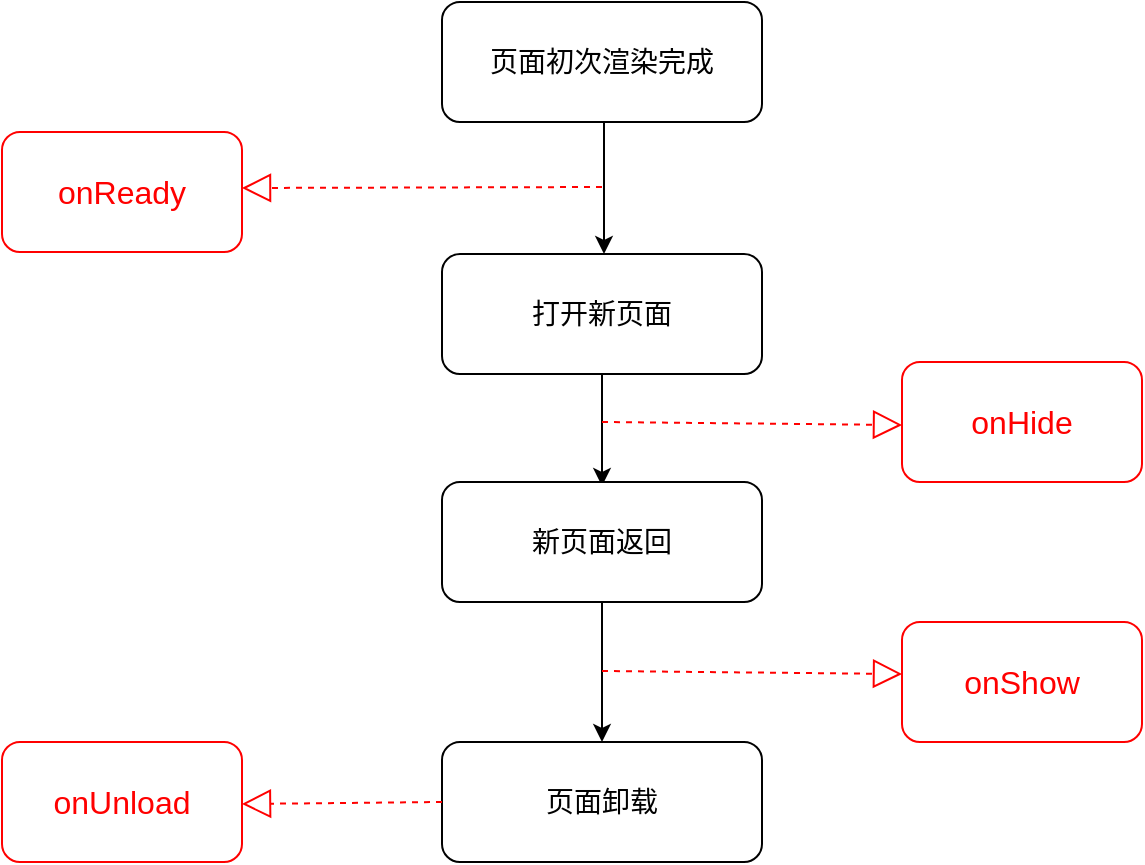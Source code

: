 <mxfile version="12.3.6" type="device" pages="1"><diagram id="brZvQOij73nZ80r4Q5jS" name="Page-1"><mxGraphModel dx="1357" dy="809" grid="1" gridSize="10" guides="1" tooltips="1" connect="1" arrows="1" fold="1" page="1" pageScale="1" pageWidth="827" pageHeight="1169" math="0" shadow="0"><root><mxCell id="0"/><mxCell id="1" parent="0"/><mxCell id="ULIOQv6oWw_Yj32gxkgI-1" value="&lt;font style=&quot;font-size: 14px&quot;&gt;页面初次渲染完成&lt;/font&gt;" style="rounded=1;whiteSpace=wrap;html=1;" vertex="1" parent="1"><mxGeometry x="360" y="40" width="160" height="60" as="geometry"/></mxCell><mxCell id="ULIOQv6oWw_Yj32gxkgI-5" value="" style="endArrow=classic;html=1;" edge="1" parent="1"><mxGeometry width="50" height="50" relative="1" as="geometry"><mxPoint x="441" y="100.5" as="sourcePoint"/><mxPoint x="441" y="166" as="targetPoint"/></mxGeometry></mxCell><mxCell id="ULIOQv6oWw_Yj32gxkgI-6" value="&lt;font style=&quot;font-size: 14px&quot;&gt;打开新页面&lt;/font&gt;" style="rounded=1;whiteSpace=wrap;html=1;" vertex="1" parent="1"><mxGeometry x="360" y="166" width="160" height="60" as="geometry"/></mxCell><mxCell id="ULIOQv6oWw_Yj32gxkgI-8" value="" style="endArrow=block;dashed=1;endFill=0;endSize=12;html=1;fillColor=#f8cecc;strokeColor=#FF0000;" edge="1" parent="1"><mxGeometry width="160" relative="1" as="geometry"><mxPoint x="440" y="132.5" as="sourcePoint"/><mxPoint x="260" y="133" as="targetPoint"/></mxGeometry></mxCell><mxCell id="ULIOQv6oWw_Yj32gxkgI-11" value="&lt;font style=&quot;font-size: 16px&quot; color=&quot;#ff0000&quot;&gt;onReady&lt;/font&gt;" style="rounded=1;whiteSpace=wrap;html=1;strokeColor=#FF0000;" vertex="1" parent="1"><mxGeometry x="140" y="105" width="120" height="60" as="geometry"/></mxCell><mxCell id="ULIOQv6oWw_Yj32gxkgI-12" value="" style="endArrow=classic;html=1;entryX=0.4;entryY=0.033;entryDx=0;entryDy=0;entryPerimeter=0;exitX=0.5;exitY=1;exitDx=0;exitDy=0;" edge="1" parent="1" source="ULIOQv6oWw_Yj32gxkgI-6"><mxGeometry width="50" height="50" relative="1" as="geometry"><mxPoint x="520" y="220" as="sourcePoint"/><mxPoint x="440" y="281.98" as="targetPoint"/></mxGeometry></mxCell><mxCell id="ULIOQv6oWw_Yj32gxkgI-14" value="" style="endArrow=block;dashed=1;endFill=0;endSize=12;html=1;fillColor=#f8cecc;strokeColor=#FF0000;" edge="1" parent="1"><mxGeometry width="160" relative="1" as="geometry"><mxPoint x="440" y="250" as="sourcePoint"/><mxPoint x="590" y="251.5" as="targetPoint"/></mxGeometry></mxCell><mxCell id="ULIOQv6oWw_Yj32gxkgI-15" value="&lt;span style=&quot;color: rgb(255 , 0 , 0) ; font-size: 16px&quot;&gt;onHide&lt;/span&gt;&lt;font style=&quot;font-size: 16px&quot; color=&quot;#ff0000&quot;&gt;&lt;br&gt;&lt;/font&gt;" style="rounded=1;whiteSpace=wrap;html=1;strokeColor=#FF0000;" vertex="1" parent="1"><mxGeometry x="590" y="220" width="120" height="60" as="geometry"/></mxCell><mxCell id="ULIOQv6oWw_Yj32gxkgI-16" value="" style="endArrow=classic;html=1;entryX=0.5;entryY=0;entryDx=0;entryDy=0;exitX=0.5;exitY=1;exitDx=0;exitDy=0;" edge="1" parent="1" source="ULIOQv6oWw_Yj32gxkgI-24"><mxGeometry width="50" height="50" relative="1" as="geometry"><mxPoint x="680" y="300" as="sourcePoint"/><mxPoint x="440" y="410" as="targetPoint"/></mxGeometry></mxCell><mxCell id="ULIOQv6oWw_Yj32gxkgI-18" value="" style="endArrow=block;dashed=1;endFill=0;endSize=12;html=1;fillColor=#f8cecc;strokeColor=#FF0000;" edge="1" parent="1"><mxGeometry width="160" relative="1" as="geometry"><mxPoint x="440" y="374.5" as="sourcePoint"/><mxPoint x="590" y="376" as="targetPoint"/></mxGeometry></mxCell><mxCell id="ULIOQv6oWw_Yj32gxkgI-19" value="&lt;font style=&quot;font-size: 16px&quot; color=&quot;#ff0000&quot;&gt;onShow&lt;br&gt;&lt;/font&gt;" style="rounded=1;whiteSpace=wrap;html=1;strokeColor=#FF0000;" vertex="1" parent="1"><mxGeometry x="590" y="350" width="120" height="60" as="geometry"/></mxCell><mxCell id="ULIOQv6oWw_Yj32gxkgI-21" value="&lt;span style=&quot;font-size: 14px&quot;&gt;页面卸载&lt;/span&gt;" style="rounded=1;whiteSpace=wrap;html=1;" vertex="1" parent="1"><mxGeometry x="360" y="410" width="160" height="60" as="geometry"/></mxCell><mxCell id="ULIOQv6oWw_Yj32gxkgI-22" value="" style="endArrow=block;dashed=1;endFill=0;endSize=12;html=1;fillColor=#f8cecc;strokeColor=#FF0000;" edge="1" parent="1"><mxGeometry width="160" relative="1" as="geometry"><mxPoint x="360" y="440" as="sourcePoint"/><mxPoint x="260" y="441" as="targetPoint"/></mxGeometry></mxCell><mxCell id="ULIOQv6oWw_Yj32gxkgI-23" value="&lt;font style=&quot;font-size: 16px&quot; color=&quot;#ff0000&quot;&gt;onUnload&lt;/font&gt;" style="rounded=1;whiteSpace=wrap;html=1;strokeColor=#FF0000;" vertex="1" parent="1"><mxGeometry x="140" y="410" width="120" height="60" as="geometry"/></mxCell><mxCell id="ULIOQv6oWw_Yj32gxkgI-24" value="&lt;font style=&quot;font-size: 14px&quot;&gt;新页面返回&lt;/font&gt;" style="rounded=1;whiteSpace=wrap;html=1;" vertex="1" parent="1"><mxGeometry x="360" y="280" width="160" height="60" as="geometry"/></mxCell></root></mxGraphModel></diagram></mxfile>